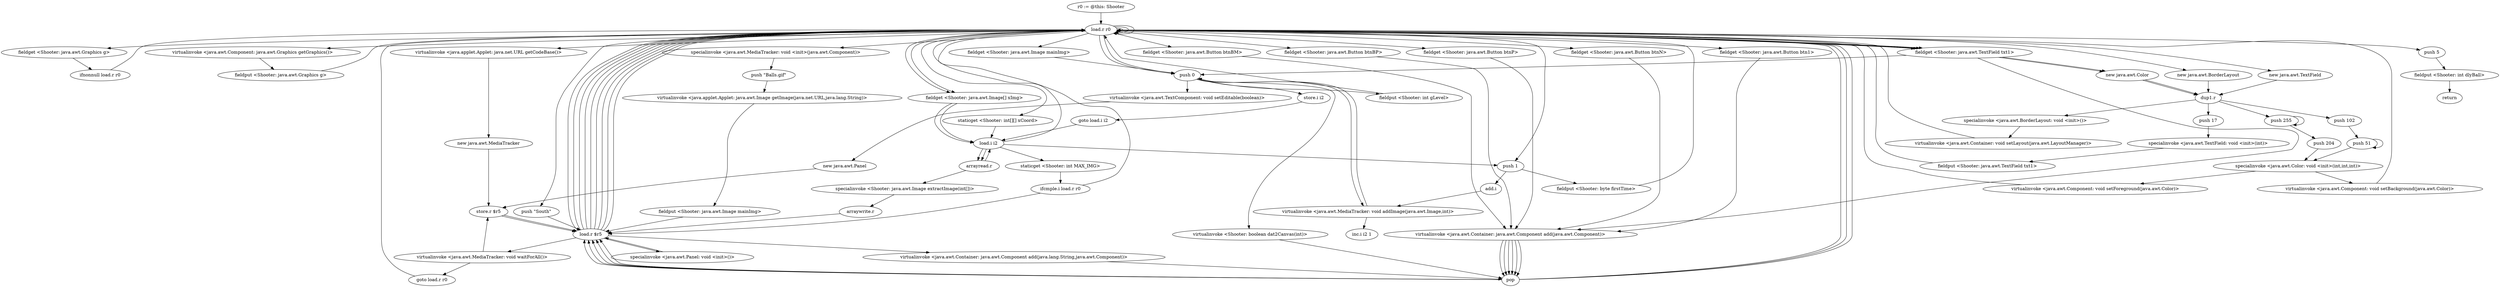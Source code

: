 digraph "" {
    "r0 := @this: Shooter"
    "load.r r0"
    "r0 := @this: Shooter"->"load.r r0";
    "fieldget <Shooter: java.awt.Graphics g>"
    "load.r r0"->"fieldget <Shooter: java.awt.Graphics g>";
    "ifnonnull load.r r0"
    "fieldget <Shooter: java.awt.Graphics g>"->"ifnonnull load.r r0";
    "ifnonnull load.r r0"->"load.r r0";
    "load.r r0"->"load.r r0";
    "virtualinvoke <java.awt.Component: java.awt.Graphics getGraphics()>"
    "load.r r0"->"virtualinvoke <java.awt.Component: java.awt.Graphics getGraphics()>";
    "fieldput <Shooter: java.awt.Graphics g>"
    "virtualinvoke <java.awt.Component: java.awt.Graphics getGraphics()>"->"fieldput <Shooter: java.awt.Graphics g>";
    "fieldput <Shooter: java.awt.Graphics g>"->"load.r r0";
    "load.r r0"->"load.r r0";
    "load.r r0"->"load.r r0";
    "virtualinvoke <java.applet.Applet: java.net.URL getCodeBase()>"
    "load.r r0"->"virtualinvoke <java.applet.Applet: java.net.URL getCodeBase()>";
    "new java.awt.MediaTracker"
    "virtualinvoke <java.applet.Applet: java.net.URL getCodeBase()>"->"new java.awt.MediaTracker";
    "store.r $r5"
    "new java.awt.MediaTracker"->"store.r $r5";
    "load.r $r5"
    "store.r $r5"->"load.r $r5";
    "load.r $r5"->"load.r r0";
    "specialinvoke <java.awt.MediaTracker: void <init>(java.awt.Component)>"
    "load.r r0"->"specialinvoke <java.awt.MediaTracker: void <init>(java.awt.Component)>";
    "push \"Balls.gif\""
    "specialinvoke <java.awt.MediaTracker: void <init>(java.awt.Component)>"->"push \"Balls.gif\"";
    "virtualinvoke <java.applet.Applet: java.awt.Image getImage(java.net.URL,java.lang.String)>"
    "push \"Balls.gif\""->"virtualinvoke <java.applet.Applet: java.awt.Image getImage(java.net.URL,java.lang.String)>";
    "fieldput <Shooter: java.awt.Image mainImg>"
    "virtualinvoke <java.applet.Applet: java.awt.Image getImage(java.net.URL,java.lang.String)>"->"fieldput <Shooter: java.awt.Image mainImg>";
    "fieldput <Shooter: java.awt.Image mainImg>"->"load.r $r5";
    "load.r $r5"->"load.r r0";
    "fieldget <Shooter: java.awt.Image mainImg>"
    "load.r r0"->"fieldget <Shooter: java.awt.Image mainImg>";
    "push 0"
    "fieldget <Shooter: java.awt.Image mainImg>"->"push 0";
    "virtualinvoke <java.awt.MediaTracker: void addImage(java.awt.Image,int)>"
    "push 0"->"virtualinvoke <java.awt.MediaTracker: void addImage(java.awt.Image,int)>";
    "virtualinvoke <java.awt.MediaTracker: void addImage(java.awt.Image,int)>"->"push 0";
    "store.i i2"
    "push 0"->"store.i i2";
    "goto load.i i2"
    "store.i i2"->"goto load.i i2";
    "load.i i2"
    "goto load.i i2"->"load.i i2";
    "staticget <Shooter: int MAX_IMG>"
    "load.i i2"->"staticget <Shooter: int MAX_IMG>";
    "ifcmple.i load.r r0"
    "staticget <Shooter: int MAX_IMG>"->"ifcmple.i load.r r0";
    "ifcmple.i load.r r0"->"load.r $r5";
    "virtualinvoke <java.awt.MediaTracker: void waitForAll()>"
    "load.r $r5"->"virtualinvoke <java.awt.MediaTracker: void waitForAll()>";
    "goto load.r r0"
    "virtualinvoke <java.awt.MediaTracker: void waitForAll()>"->"goto load.r r0";
    "goto load.r r0"->"load.r r0";
    "new java.awt.BorderLayout"
    "load.r r0"->"new java.awt.BorderLayout";
    "dup1.r"
    "new java.awt.BorderLayout"->"dup1.r";
    "specialinvoke <java.awt.BorderLayout: void <init>()>"
    "dup1.r"->"specialinvoke <java.awt.BorderLayout: void <init>()>";
    "virtualinvoke <java.awt.Container: void setLayout(java.awt.LayoutManager)>"
    "specialinvoke <java.awt.BorderLayout: void <init>()>"->"virtualinvoke <java.awt.Container: void setLayout(java.awt.LayoutManager)>";
    "virtualinvoke <java.awt.Container: void setLayout(java.awt.LayoutManager)>"->"load.r r0";
    "new java.awt.TextField"
    "load.r r0"->"new java.awt.TextField";
    "new java.awt.TextField"->"dup1.r";
    "push 17"
    "dup1.r"->"push 17";
    "specialinvoke <java.awt.TextField: void <init>(int)>"
    "push 17"->"specialinvoke <java.awt.TextField: void <init>(int)>";
    "fieldput <Shooter: java.awt.TextField txt1>"
    "specialinvoke <java.awt.TextField: void <init>(int)>"->"fieldput <Shooter: java.awt.TextField txt1>";
    "fieldput <Shooter: java.awt.TextField txt1>"->"load.r r0";
    "fieldget <Shooter: java.awt.TextField txt1>"
    "load.r r0"->"fieldget <Shooter: java.awt.TextField txt1>";
    "new java.awt.Color"
    "fieldget <Shooter: java.awt.TextField txt1>"->"new java.awt.Color";
    "new java.awt.Color"->"dup1.r";
    "push 255"
    "dup1.r"->"push 255";
    "push 255"->"push 255";
    "push 204"
    "push 255"->"push 204";
    "specialinvoke <java.awt.Color: void <init>(int,int,int)>"
    "push 204"->"specialinvoke <java.awt.Color: void <init>(int,int,int)>";
    "virtualinvoke <java.awt.Component: void setForeground(java.awt.Color)>"
    "specialinvoke <java.awt.Color: void <init>(int,int,int)>"->"virtualinvoke <java.awt.Component: void setForeground(java.awt.Color)>";
    "virtualinvoke <java.awt.Component: void setForeground(java.awt.Color)>"->"load.r r0";
    "load.r r0"->"fieldget <Shooter: java.awt.TextField txt1>";
    "fieldget <Shooter: java.awt.TextField txt1>"->"new java.awt.Color";
    "new java.awt.Color"->"dup1.r";
    "push 102"
    "dup1.r"->"push 102";
    "push 51"
    "push 102"->"push 51";
    "push 51"->"push 51";
    "push 51"->"specialinvoke <java.awt.Color: void <init>(int,int,int)>";
    "virtualinvoke <java.awt.Component: void setBackground(java.awt.Color)>"
    "specialinvoke <java.awt.Color: void <init>(int,int,int)>"->"virtualinvoke <java.awt.Component: void setBackground(java.awt.Color)>";
    "virtualinvoke <java.awt.Component: void setBackground(java.awt.Color)>"->"load.r r0";
    "load.r r0"->"fieldget <Shooter: java.awt.TextField txt1>";
    "fieldget <Shooter: java.awt.TextField txt1>"->"push 0";
    "virtualinvoke <java.awt.TextComponent: void setEditable(boolean)>"
    "push 0"->"virtualinvoke <java.awt.TextComponent: void setEditable(boolean)>";
    "new java.awt.Panel"
    "virtualinvoke <java.awt.TextComponent: void setEditable(boolean)>"->"new java.awt.Panel";
    "new java.awt.Panel"->"store.r $r5";
    "store.r $r5"->"load.r $r5";
    "specialinvoke <java.awt.Panel: void <init>()>"
    "load.r $r5"->"specialinvoke <java.awt.Panel: void <init>()>";
    "specialinvoke <java.awt.Panel: void <init>()>"->"load.r $r5";
    "load.r $r5"->"load.r r0";
    "load.r r0"->"fieldget <Shooter: java.awt.TextField txt1>";
    "virtualinvoke <java.awt.Container: java.awt.Component add(java.awt.Component)>"
    "fieldget <Shooter: java.awt.TextField txt1>"->"virtualinvoke <java.awt.Container: java.awt.Component add(java.awt.Component)>";
    "pop"
    "virtualinvoke <java.awt.Container: java.awt.Component add(java.awt.Component)>"->"pop";
    "pop"->"load.r $r5";
    "load.r $r5"->"load.r r0";
    "fieldget <Shooter: java.awt.Button btnBM>"
    "load.r r0"->"fieldget <Shooter: java.awt.Button btnBM>";
    "fieldget <Shooter: java.awt.Button btnBM>"->"virtualinvoke <java.awt.Container: java.awt.Component add(java.awt.Component)>";
    "virtualinvoke <java.awt.Container: java.awt.Component add(java.awt.Component)>"->"pop";
    "pop"->"load.r $r5";
    "load.r $r5"->"load.r r0";
    "fieldget <Shooter: java.awt.Button btnBP>"
    "load.r r0"->"fieldget <Shooter: java.awt.Button btnBP>";
    "fieldget <Shooter: java.awt.Button btnBP>"->"virtualinvoke <java.awt.Container: java.awt.Component add(java.awt.Component)>";
    "virtualinvoke <java.awt.Container: java.awt.Component add(java.awt.Component)>"->"pop";
    "pop"->"load.r $r5";
    "load.r $r5"->"load.r r0";
    "fieldget <Shooter: java.awt.Button btnP>"
    "load.r r0"->"fieldget <Shooter: java.awt.Button btnP>";
    "fieldget <Shooter: java.awt.Button btnP>"->"virtualinvoke <java.awt.Container: java.awt.Component add(java.awt.Component)>";
    "virtualinvoke <java.awt.Container: java.awt.Component add(java.awt.Component)>"->"pop";
    "pop"->"load.r $r5";
    "load.r $r5"->"load.r r0";
    "fieldget <Shooter: java.awt.Button btnN>"
    "load.r r0"->"fieldget <Shooter: java.awt.Button btnN>";
    "fieldget <Shooter: java.awt.Button btnN>"->"virtualinvoke <java.awt.Container: java.awt.Component add(java.awt.Component)>";
    "virtualinvoke <java.awt.Container: java.awt.Component add(java.awt.Component)>"->"pop";
    "pop"->"load.r $r5";
    "load.r $r5"->"load.r r0";
    "fieldget <Shooter: java.awt.Button btn1>"
    "load.r r0"->"fieldget <Shooter: java.awt.Button btn1>";
    "fieldget <Shooter: java.awt.Button btn1>"->"virtualinvoke <java.awt.Container: java.awt.Component add(java.awt.Component)>";
    "virtualinvoke <java.awt.Container: java.awt.Component add(java.awt.Component)>"->"pop";
    "pop"->"load.r r0";
    "push \"South\""
    "load.r r0"->"push \"South\"";
    "push \"South\""->"load.r $r5";
    "virtualinvoke <java.awt.Container: java.awt.Component add(java.lang.String,java.awt.Component)>"
    "load.r $r5"->"virtualinvoke <java.awt.Container: java.awt.Component add(java.lang.String,java.awt.Component)>";
    "virtualinvoke <java.awt.Container: java.awt.Component add(java.lang.String,java.awt.Component)>"->"pop";
    "pop"->"load.r r0";
    "load.r r0"->"push 0";
    "fieldput <Shooter: int gLevel>"
    "push 0"->"fieldput <Shooter: int gLevel>";
    "fieldput <Shooter: int gLevel>"->"load.r r0";
    "load.r r0"->"push 0";
    "virtualinvoke <Shooter: boolean dat2Canvas(int)>"
    "push 0"->"virtualinvoke <Shooter: boolean dat2Canvas(int)>";
    "virtualinvoke <Shooter: boolean dat2Canvas(int)>"->"pop";
    "pop"->"load.r r0";
    "push 1"
    "load.r r0"->"push 1";
    "fieldput <Shooter: byte firstTime>"
    "push 1"->"fieldput <Shooter: byte firstTime>";
    "fieldput <Shooter: byte firstTime>"->"load.r r0";
    "push 5"
    "load.r r0"->"push 5";
    "fieldput <Shooter: int dlyBall>"
    "push 5"->"fieldput <Shooter: int dlyBall>";
    "return"
    "fieldput <Shooter: int dlyBall>"->"return";
    "virtualinvoke <java.awt.MediaTracker: void waitForAll()>"->"store.r $r5";
    "ifcmple.i load.r r0"->"load.r r0";
    "fieldget <Shooter: java.awt.Image[] xImg>"
    "load.r r0"->"fieldget <Shooter: java.awt.Image[] xImg>";
    "fieldget <Shooter: java.awt.Image[] xImg>"->"load.i i2";
    "load.i i2"->"load.r r0";
    "staticget <Shooter: int[][] xCoord>"
    "load.r r0"->"staticget <Shooter: int[][] xCoord>";
    "staticget <Shooter: int[][] xCoord>"->"load.i i2";
    "arrayread.r"
    "load.i i2"->"arrayread.r";
    "specialinvoke <Shooter: java.awt.Image extractImage(int[])>"
    "arrayread.r"->"specialinvoke <Shooter: java.awt.Image extractImage(int[])>";
    "arraywrite.r"
    "specialinvoke <Shooter: java.awt.Image extractImage(int[])>"->"arraywrite.r";
    "arraywrite.r"->"load.r $r5";
    "load.r $r5"->"load.r r0";
    "load.r r0"->"fieldget <Shooter: java.awt.Image[] xImg>";
    "fieldget <Shooter: java.awt.Image[] xImg>"->"load.i i2";
    "load.i i2"->"arrayread.r";
    "arrayread.r"->"load.i i2";
    "load.i i2"->"push 1";
    "add.i"
    "push 1"->"add.i";
    "add.i"->"virtualinvoke <java.awt.MediaTracker: void addImage(java.awt.Image,int)>";
    "inc.i i2 1"
    "virtualinvoke <java.awt.MediaTracker: void addImage(java.awt.Image,int)>"->"inc.i i2 1";
}
